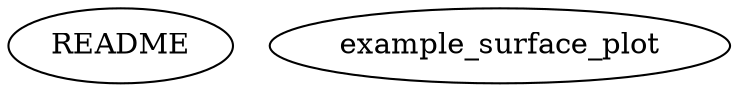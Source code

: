 /* Created by mdot for Matlab */
digraph m2html {

  README [URL="README.html"];
  example_surface_plot [URL="example_surface_plot.html"];
}